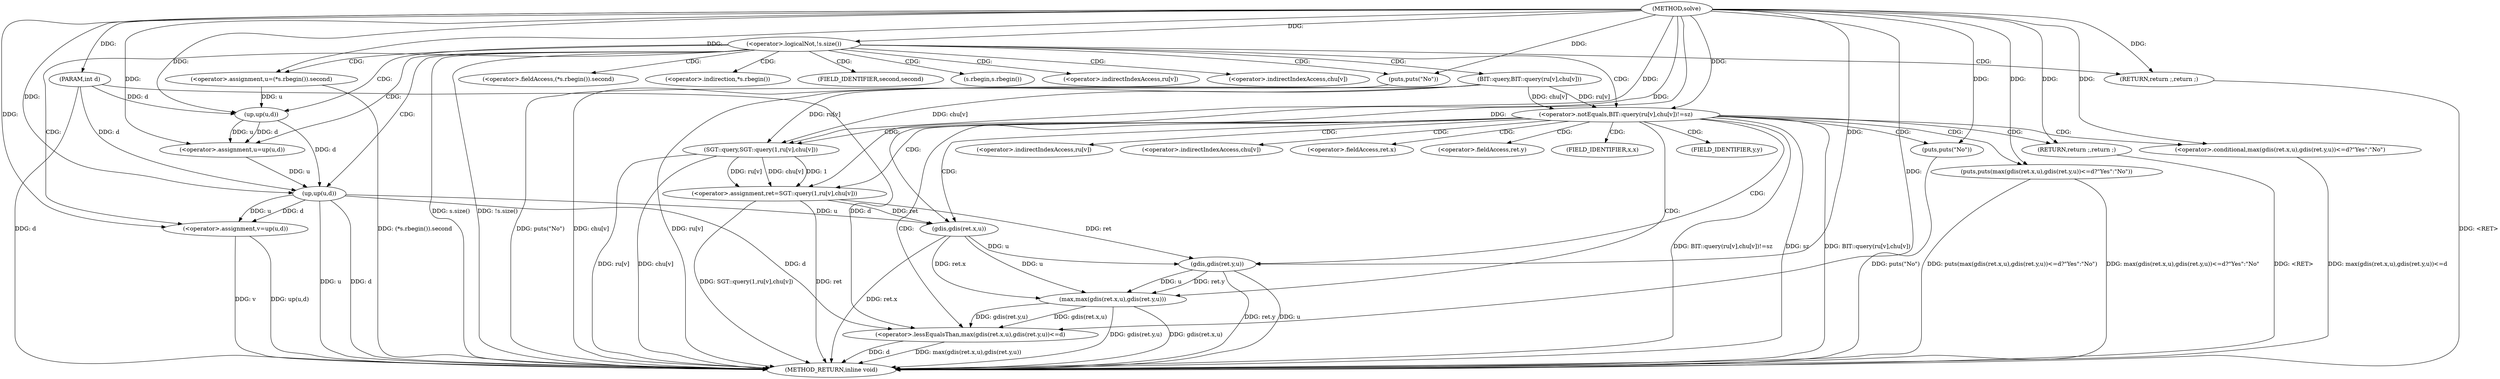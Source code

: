 digraph "solve" {  
"1000738" [label = "(METHOD,solve)" ]
"1000808" [label = "(METHOD_RETURN,inline void)" ]
"1000739" [label = "(PARAM,int d)" ]
"1000749" [label = "(<operator>.assignment,u=(*s.rbegin()).second)" ]
"1000755" [label = "(<operator>.assignment,u=up(u,d))" ]
"1000761" [label = "(<operator>.assignment,v=up(u,d))" ]
"1000781" [label = "(<operator>.assignment,ret=SGT::query(1,ru[v],chu[v]))" ]
"1000791" [label = "(puts,puts(max(gdis(ret.x,u),gdis(ret.y,u))<=d?\"Yes\":\"No\"))" ]
"1000742" [label = "(<operator>.logicalNot,!s.size())" ]
"1000767" [label = "(<operator>.notEquals,BIT::query(ru[v],chu[v])!=sz)" ]
"1000745" [label = "(puts,puts(\"No\"))" ]
"1000747" [label = "(RETURN,return ;,return ;)" ]
"1000757" [label = "(up,up(u,d))" ]
"1000763" [label = "(up,up(u,d))" ]
"1000777" [label = "(puts,puts(\"No\"))" ]
"1000779" [label = "(RETURN,return ;,return ;)" ]
"1000783" [label = "(SGT::query,SGT::query(1,ru[v],chu[v]))" ]
"1000792" [label = "(<operator>.conditional,max(gdis(ret.x,u),gdis(ret.y,u))<=d?\"Yes\":\"No\")" ]
"1000768" [label = "(BIT::query,BIT::query(ru[v],chu[v]))" ]
"1000793" [label = "(<operator>.lessEqualsThan,max(gdis(ret.x,u),gdis(ret.y,u))<=d)" ]
"1000794" [label = "(max,max(gdis(ret.x,u),gdis(ret.y,u)))" ]
"1000795" [label = "(gdis,gdis(ret.x,u))" ]
"1000800" [label = "(gdis,gdis(ret.y,u))" ]
"1000751" [label = "(<operator>.fieldAccess,(*s.rbegin()).second)" ]
"1000752" [label = "(<operator>.indirection,*s.rbegin())" ]
"1000754" [label = "(FIELD_IDENTIFIER,second,second)" ]
"1000785" [label = "(<operator>.indirectIndexAccess,ru[v])" ]
"1000788" [label = "(<operator>.indirectIndexAccess,chu[v])" ]
"1000753" [label = "(s.rbegin,s.rbegin())" ]
"1000769" [label = "(<operator>.indirectIndexAccess,ru[v])" ]
"1000772" [label = "(<operator>.indirectIndexAccess,chu[v])" ]
"1000796" [label = "(<operator>.fieldAccess,ret.x)" ]
"1000801" [label = "(<operator>.fieldAccess,ret.y)" ]
"1000798" [label = "(FIELD_IDENTIFIER,x,x)" ]
"1000803" [label = "(FIELD_IDENTIFIER,y,y)" ]
  "1000779" -> "1000808"  [ label = "DDG: <RET>"] 
  "1000747" -> "1000808"  [ label = "DDG: <RET>"] 
  "1000739" -> "1000808"  [ label = "DDG: d"] 
  "1000742" -> "1000808"  [ label = "DDG: s.size()"] 
  "1000742" -> "1000808"  [ label = "DDG: !s.size()"] 
  "1000749" -> "1000808"  [ label = "DDG: (*s.rbegin()).second"] 
  "1000761" -> "1000808"  [ label = "DDG: v"] 
  "1000763" -> "1000808"  [ label = "DDG: u"] 
  "1000763" -> "1000808"  [ label = "DDG: d"] 
  "1000761" -> "1000808"  [ label = "DDG: up(u,d)"] 
  "1000768" -> "1000808"  [ label = "DDG: ru[v]"] 
  "1000768" -> "1000808"  [ label = "DDG: chu[v]"] 
  "1000767" -> "1000808"  [ label = "DDG: BIT::query(ru[v],chu[v])"] 
  "1000767" -> "1000808"  [ label = "DDG: BIT::query(ru[v],chu[v])!=sz"] 
  "1000781" -> "1000808"  [ label = "DDG: ret"] 
  "1000783" -> "1000808"  [ label = "DDG: ru[v]"] 
  "1000783" -> "1000808"  [ label = "DDG: chu[v]"] 
  "1000781" -> "1000808"  [ label = "DDG: SGT::query(1,ru[v],chu[v])"] 
  "1000795" -> "1000808"  [ label = "DDG: ret.x"] 
  "1000794" -> "1000808"  [ label = "DDG: gdis(ret.x,u)"] 
  "1000800" -> "1000808"  [ label = "DDG: ret.y"] 
  "1000800" -> "1000808"  [ label = "DDG: u"] 
  "1000794" -> "1000808"  [ label = "DDG: gdis(ret.y,u)"] 
  "1000793" -> "1000808"  [ label = "DDG: max(gdis(ret.x,u),gdis(ret.y,u))"] 
  "1000793" -> "1000808"  [ label = "DDG: d"] 
  "1000792" -> "1000808"  [ label = "DDG: max(gdis(ret.x,u),gdis(ret.y,u))<=d"] 
  "1000791" -> "1000808"  [ label = "DDG: max(gdis(ret.x,u),gdis(ret.y,u))<=d?\"Yes\":\"No\""] 
  "1000791" -> "1000808"  [ label = "DDG: puts(max(gdis(ret.x,u),gdis(ret.y,u))<=d?\"Yes\":\"No\")"] 
  "1000777" -> "1000808"  [ label = "DDG: puts(\"No\")"] 
  "1000745" -> "1000808"  [ label = "DDG: puts(\"No\")"] 
  "1000767" -> "1000808"  [ label = "DDG: sz"] 
  "1000738" -> "1000739"  [ label = "DDG: "] 
  "1000757" -> "1000755"  [ label = "DDG: u"] 
  "1000757" -> "1000755"  [ label = "DDG: d"] 
  "1000763" -> "1000761"  [ label = "DDG: d"] 
  "1000763" -> "1000761"  [ label = "DDG: u"] 
  "1000783" -> "1000781"  [ label = "DDG: chu[v]"] 
  "1000783" -> "1000781"  [ label = "DDG: 1"] 
  "1000783" -> "1000781"  [ label = "DDG: ru[v]"] 
  "1000738" -> "1000749"  [ label = "DDG: "] 
  "1000738" -> "1000755"  [ label = "DDG: "] 
  "1000738" -> "1000761"  [ label = "DDG: "] 
  "1000738" -> "1000781"  [ label = "DDG: "] 
  "1000738" -> "1000791"  [ label = "DDG: "] 
  "1000738" -> "1000742"  [ label = "DDG: "] 
  "1000738" -> "1000747"  [ label = "DDG: "] 
  "1000749" -> "1000757"  [ label = "DDG: u"] 
  "1000738" -> "1000757"  [ label = "DDG: "] 
  "1000739" -> "1000757"  [ label = "DDG: d"] 
  "1000755" -> "1000763"  [ label = "DDG: u"] 
  "1000738" -> "1000763"  [ label = "DDG: "] 
  "1000757" -> "1000763"  [ label = "DDG: d"] 
  "1000739" -> "1000763"  [ label = "DDG: d"] 
  "1000768" -> "1000767"  [ label = "DDG: chu[v]"] 
  "1000768" -> "1000767"  [ label = "DDG: ru[v]"] 
  "1000738" -> "1000767"  [ label = "DDG: "] 
  "1000738" -> "1000779"  [ label = "DDG: "] 
  "1000738" -> "1000783"  [ label = "DDG: "] 
  "1000768" -> "1000783"  [ label = "DDG: ru[v]"] 
  "1000768" -> "1000783"  [ label = "DDG: chu[v]"] 
  "1000738" -> "1000792"  [ label = "DDG: "] 
  "1000738" -> "1000745"  [ label = "DDG: "] 
  "1000738" -> "1000777"  [ label = "DDG: "] 
  "1000794" -> "1000793"  [ label = "DDG: gdis(ret.x,u)"] 
  "1000794" -> "1000793"  [ label = "DDG: gdis(ret.y,u)"] 
  "1000763" -> "1000793"  [ label = "DDG: d"] 
  "1000739" -> "1000793"  [ label = "DDG: d"] 
  "1000738" -> "1000793"  [ label = "DDG: "] 
  "1000795" -> "1000794"  [ label = "DDG: ret.x"] 
  "1000795" -> "1000794"  [ label = "DDG: u"] 
  "1000800" -> "1000794"  [ label = "DDG: u"] 
  "1000800" -> "1000794"  [ label = "DDG: ret.y"] 
  "1000781" -> "1000795"  [ label = "DDG: ret"] 
  "1000763" -> "1000795"  [ label = "DDG: u"] 
  "1000738" -> "1000795"  [ label = "DDG: "] 
  "1000781" -> "1000800"  [ label = "DDG: ret"] 
  "1000795" -> "1000800"  [ label = "DDG: u"] 
  "1000738" -> "1000800"  [ label = "DDG: "] 
  "1000742" -> "1000772"  [ label = "CDG: "] 
  "1000742" -> "1000755"  [ label = "CDG: "] 
  "1000742" -> "1000767"  [ label = "CDG: "] 
  "1000742" -> "1000751"  [ label = "CDG: "] 
  "1000742" -> "1000752"  [ label = "CDG: "] 
  "1000742" -> "1000753"  [ label = "CDG: "] 
  "1000742" -> "1000768"  [ label = "CDG: "] 
  "1000742" -> "1000761"  [ label = "CDG: "] 
  "1000742" -> "1000769"  [ label = "CDG: "] 
  "1000742" -> "1000754"  [ label = "CDG: "] 
  "1000742" -> "1000757"  [ label = "CDG: "] 
  "1000742" -> "1000745"  [ label = "CDG: "] 
  "1000742" -> "1000749"  [ label = "CDG: "] 
  "1000742" -> "1000747"  [ label = "CDG: "] 
  "1000742" -> "1000763"  [ label = "CDG: "] 
  "1000767" -> "1000785"  [ label = "CDG: "] 
  "1000767" -> "1000781"  [ label = "CDG: "] 
  "1000767" -> "1000795"  [ label = "CDG: "] 
  "1000767" -> "1000798"  [ label = "CDG: "] 
  "1000767" -> "1000791"  [ label = "CDG: "] 
  "1000767" -> "1000803"  [ label = "CDG: "] 
  "1000767" -> "1000788"  [ label = "CDG: "] 
  "1000767" -> "1000801"  [ label = "CDG: "] 
  "1000767" -> "1000800"  [ label = "CDG: "] 
  "1000767" -> "1000777"  [ label = "CDG: "] 
  "1000767" -> "1000796"  [ label = "CDG: "] 
  "1000767" -> "1000783"  [ label = "CDG: "] 
  "1000767" -> "1000793"  [ label = "CDG: "] 
  "1000767" -> "1000792"  [ label = "CDG: "] 
  "1000767" -> "1000779"  [ label = "CDG: "] 
  "1000767" -> "1000794"  [ label = "CDG: "] 
}
